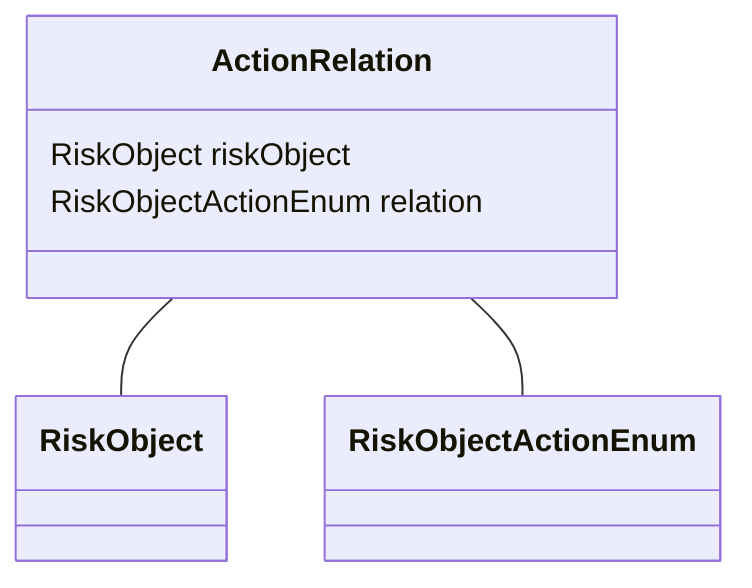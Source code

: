 classDiagram
  ActionRelation -- RiskObject
ActionRelation -- RiskObjectActionEnum


class ActionRelation {

  RiskObject riskObject
  RiskObjectActionEnum relation

}